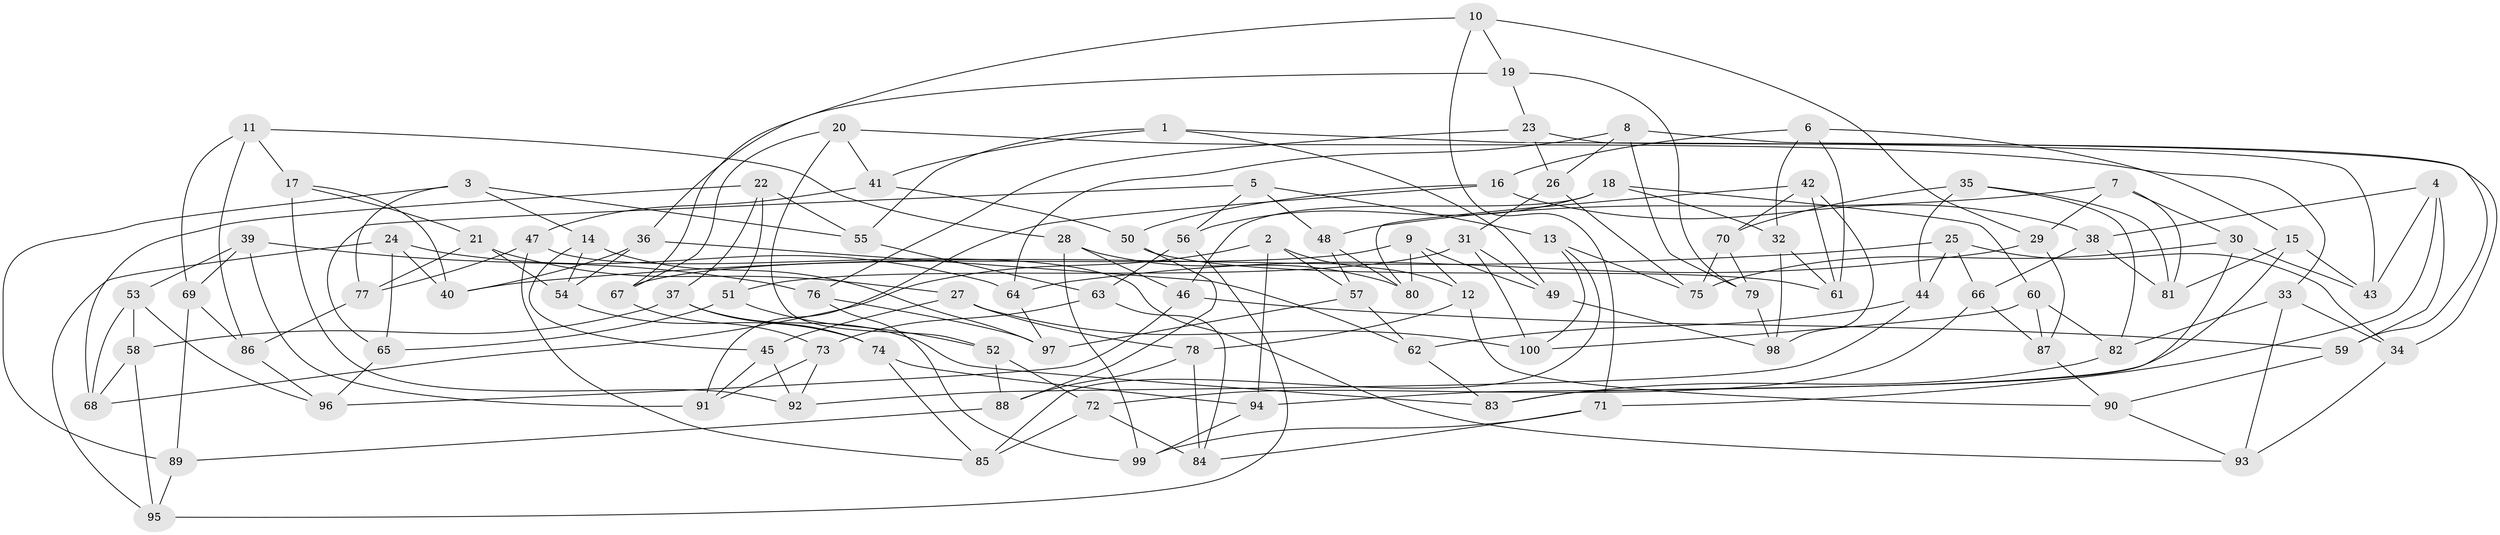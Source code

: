 // Generated by graph-tools (version 1.1) at 2025/27/03/09/25 03:27:01]
// undirected, 100 vertices, 200 edges
graph export_dot {
graph [start="1"]
  node [color=gray90,style=filled];
  1;
  2;
  3;
  4;
  5;
  6;
  7;
  8;
  9;
  10;
  11;
  12;
  13;
  14;
  15;
  16;
  17;
  18;
  19;
  20;
  21;
  22;
  23;
  24;
  25;
  26;
  27;
  28;
  29;
  30;
  31;
  32;
  33;
  34;
  35;
  36;
  37;
  38;
  39;
  40;
  41;
  42;
  43;
  44;
  45;
  46;
  47;
  48;
  49;
  50;
  51;
  52;
  53;
  54;
  55;
  56;
  57;
  58;
  59;
  60;
  61;
  62;
  63;
  64;
  65;
  66;
  67;
  68;
  69;
  70;
  71;
  72;
  73;
  74;
  75;
  76;
  77;
  78;
  79;
  80;
  81;
  82;
  83;
  84;
  85;
  86;
  87;
  88;
  89;
  90;
  91;
  92;
  93;
  94;
  95;
  96;
  97;
  98;
  99;
  100;
  1 -- 43;
  1 -- 55;
  1 -- 49;
  1 -- 41;
  2 -- 94;
  2 -- 12;
  2 -- 57;
  2 -- 68;
  3 -- 77;
  3 -- 55;
  3 -- 14;
  3 -- 89;
  4 -- 38;
  4 -- 59;
  4 -- 71;
  4 -- 43;
  5 -- 65;
  5 -- 13;
  5 -- 56;
  5 -- 48;
  6 -- 15;
  6 -- 61;
  6 -- 32;
  6 -- 16;
  7 -- 81;
  7 -- 29;
  7 -- 30;
  7 -- 48;
  8 -- 64;
  8 -- 79;
  8 -- 26;
  8 -- 59;
  9 -- 12;
  9 -- 80;
  9 -- 67;
  9 -- 49;
  10 -- 71;
  10 -- 29;
  10 -- 19;
  10 -- 67;
  11 -- 86;
  11 -- 17;
  11 -- 28;
  11 -- 69;
  12 -- 90;
  12 -- 78;
  13 -- 85;
  13 -- 100;
  13 -- 75;
  14 -- 54;
  14 -- 97;
  14 -- 45;
  15 -- 81;
  15 -- 94;
  15 -- 43;
  16 -- 50;
  16 -- 38;
  16 -- 91;
  17 -- 92;
  17 -- 40;
  17 -- 21;
  18 -- 60;
  18 -- 32;
  18 -- 46;
  18 -- 56;
  19 -- 36;
  19 -- 23;
  19 -- 79;
  20 -- 33;
  20 -- 41;
  20 -- 67;
  20 -- 52;
  21 -- 77;
  21 -- 54;
  21 -- 27;
  22 -- 55;
  22 -- 68;
  22 -- 37;
  22 -- 51;
  23 -- 34;
  23 -- 26;
  23 -- 76;
  24 -- 64;
  24 -- 40;
  24 -- 95;
  24 -- 65;
  25 -- 44;
  25 -- 40;
  25 -- 34;
  25 -- 66;
  26 -- 75;
  26 -- 31;
  27 -- 78;
  27 -- 45;
  27 -- 100;
  28 -- 46;
  28 -- 80;
  28 -- 99;
  29 -- 64;
  29 -- 87;
  30 -- 75;
  30 -- 43;
  30 -- 83;
  31 -- 100;
  31 -- 49;
  31 -- 51;
  32 -- 61;
  32 -- 98;
  33 -- 34;
  33 -- 93;
  33 -- 82;
  34 -- 93;
  35 -- 82;
  35 -- 44;
  35 -- 70;
  35 -- 81;
  36 -- 62;
  36 -- 54;
  36 -- 40;
  37 -- 83;
  37 -- 74;
  37 -- 58;
  38 -- 66;
  38 -- 81;
  39 -- 53;
  39 -- 76;
  39 -- 91;
  39 -- 69;
  41 -- 50;
  41 -- 47;
  42 -- 70;
  42 -- 98;
  42 -- 80;
  42 -- 61;
  44 -- 92;
  44 -- 62;
  45 -- 91;
  45 -- 92;
  46 -- 59;
  46 -- 96;
  47 -- 77;
  47 -- 85;
  47 -- 93;
  48 -- 80;
  48 -- 57;
  49 -- 98;
  50 -- 61;
  50 -- 88;
  51 -- 65;
  51 -- 52;
  52 -- 88;
  52 -- 72;
  53 -- 96;
  53 -- 58;
  53 -- 68;
  54 -- 74;
  55 -- 63;
  56 -- 95;
  56 -- 63;
  57 -- 62;
  57 -- 97;
  58 -- 95;
  58 -- 68;
  59 -- 90;
  60 -- 82;
  60 -- 87;
  60 -- 100;
  62 -- 83;
  63 -- 84;
  63 -- 73;
  64 -- 97;
  65 -- 96;
  66 -- 87;
  66 -- 72;
  67 -- 73;
  69 -- 89;
  69 -- 86;
  70 -- 79;
  70 -- 75;
  71 -- 84;
  71 -- 99;
  72 -- 85;
  72 -- 84;
  73 -- 92;
  73 -- 91;
  74 -- 94;
  74 -- 85;
  76 -- 97;
  76 -- 99;
  77 -- 86;
  78 -- 84;
  78 -- 88;
  79 -- 98;
  82 -- 83;
  86 -- 96;
  87 -- 90;
  88 -- 89;
  89 -- 95;
  90 -- 93;
  94 -- 99;
}
